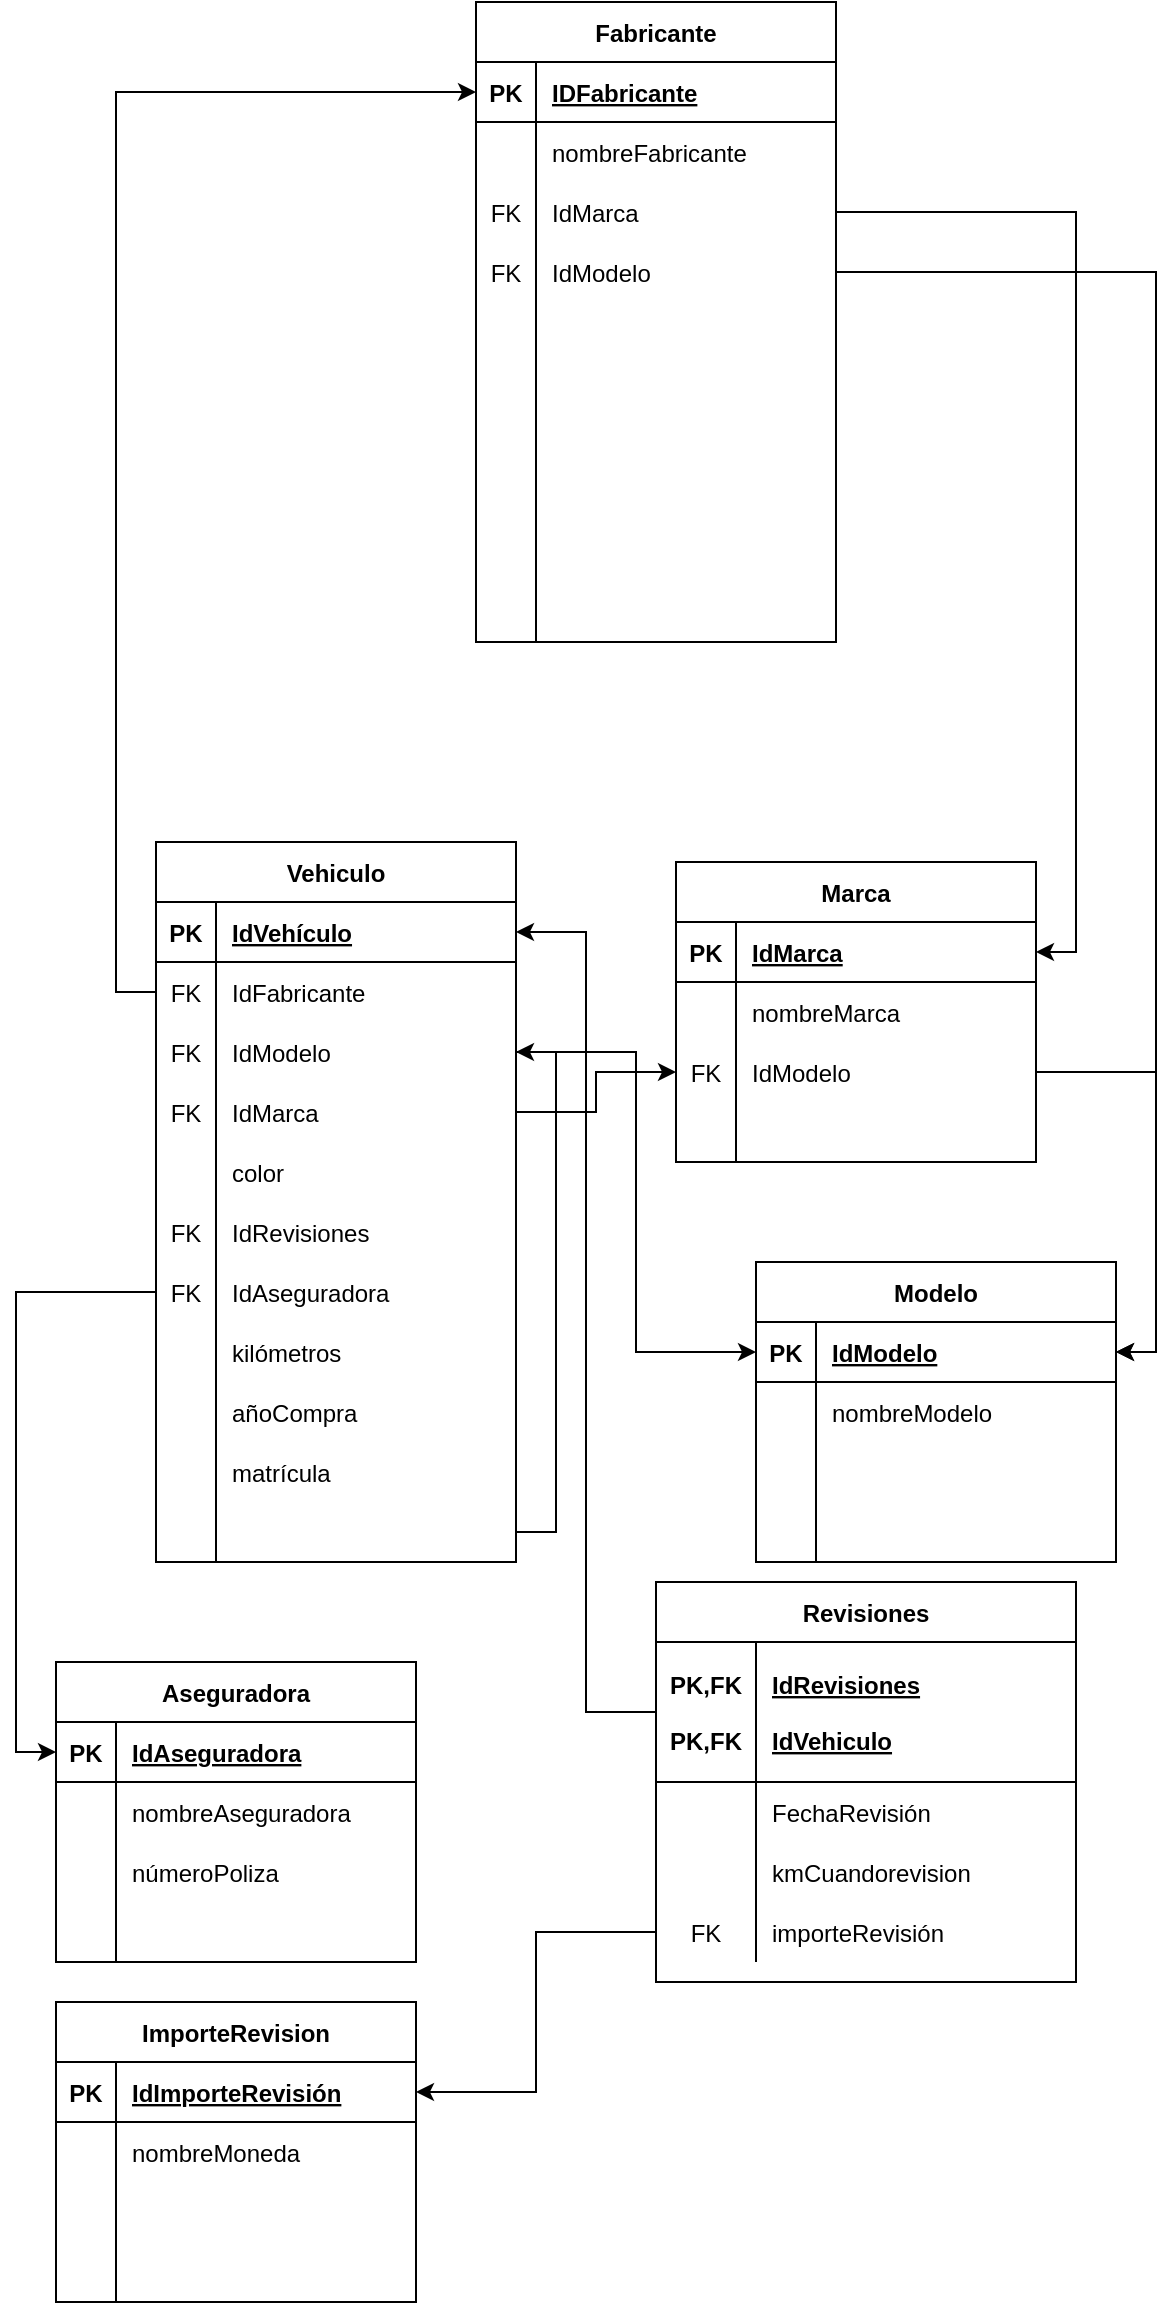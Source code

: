 <mxfile version="20.8.16" type="device"><diagram name="Página-1" id="WT5tbXsxAIm50u_oE4zx"><mxGraphModel dx="2074" dy="1933" grid="1" gridSize="10" guides="1" tooltips="1" connect="1" arrows="1" fold="1" page="1" pageScale="1" pageWidth="827" pageHeight="1169" math="0" shadow="0"><root><mxCell id="0"/><mxCell id="1" parent="0"/><mxCell id="lAH5uaB8h3aNQ8P3bBC_-1" value="Fabricante" style="shape=table;startSize=30;container=1;collapsible=1;childLayout=tableLayout;fixedRows=1;rowLines=0;fontStyle=1;align=center;resizeLast=1;" parent="1" vertex="1"><mxGeometry x="330" y="-320" width="180" height="320" as="geometry"/></mxCell><mxCell id="lAH5uaB8h3aNQ8P3bBC_-2" value="" style="shape=tableRow;horizontal=0;startSize=0;swimlaneHead=0;swimlaneBody=0;fillColor=none;collapsible=0;dropTarget=0;points=[[0,0.5],[1,0.5]];portConstraint=eastwest;top=0;left=0;right=0;bottom=1;" parent="lAH5uaB8h3aNQ8P3bBC_-1" vertex="1"><mxGeometry y="30" width="180" height="30" as="geometry"/></mxCell><mxCell id="lAH5uaB8h3aNQ8P3bBC_-3" value="PK" style="shape=partialRectangle;connectable=0;fillColor=none;top=0;left=0;bottom=0;right=0;fontStyle=1;overflow=hidden;" parent="lAH5uaB8h3aNQ8P3bBC_-2" vertex="1"><mxGeometry width="30" height="30" as="geometry"><mxRectangle width="30" height="30" as="alternateBounds"/></mxGeometry></mxCell><mxCell id="lAH5uaB8h3aNQ8P3bBC_-4" value="IDFabricante" style="shape=partialRectangle;connectable=0;fillColor=none;top=0;left=0;bottom=0;right=0;align=left;spacingLeft=6;fontStyle=5;overflow=hidden;" parent="lAH5uaB8h3aNQ8P3bBC_-2" vertex="1"><mxGeometry x="30" width="150" height="30" as="geometry"><mxRectangle width="150" height="30" as="alternateBounds"/></mxGeometry></mxCell><mxCell id="lAH5uaB8h3aNQ8P3bBC_-65" value="" style="shape=tableRow;horizontal=0;startSize=0;swimlaneHead=0;swimlaneBody=0;fillColor=none;collapsible=0;dropTarget=0;points=[[0,0.5],[1,0.5]];portConstraint=eastwest;top=0;left=0;right=0;bottom=0;" parent="lAH5uaB8h3aNQ8P3bBC_-1" vertex="1"><mxGeometry y="60" width="180" height="30" as="geometry"/></mxCell><mxCell id="lAH5uaB8h3aNQ8P3bBC_-66" value="" style="shape=partialRectangle;connectable=0;fillColor=none;top=0;left=0;bottom=0;right=0;editable=1;overflow=hidden;" parent="lAH5uaB8h3aNQ8P3bBC_-65" vertex="1"><mxGeometry width="30" height="30" as="geometry"><mxRectangle width="30" height="30" as="alternateBounds"/></mxGeometry></mxCell><mxCell id="lAH5uaB8h3aNQ8P3bBC_-67" value="nombreFabricante" style="shape=partialRectangle;connectable=0;fillColor=none;top=0;left=0;bottom=0;right=0;align=left;spacingLeft=6;overflow=hidden;" parent="lAH5uaB8h3aNQ8P3bBC_-65" vertex="1"><mxGeometry x="30" width="150" height="30" as="geometry"><mxRectangle width="150" height="30" as="alternateBounds"/></mxGeometry></mxCell><mxCell id="lAH5uaB8h3aNQ8P3bBC_-5" value="" style="shape=tableRow;horizontal=0;startSize=0;swimlaneHead=0;swimlaneBody=0;fillColor=none;collapsible=0;dropTarget=0;points=[[0,0.5],[1,0.5]];portConstraint=eastwest;top=0;left=0;right=0;bottom=0;" parent="lAH5uaB8h3aNQ8P3bBC_-1" vertex="1"><mxGeometry y="90" width="180" height="30" as="geometry"/></mxCell><mxCell id="lAH5uaB8h3aNQ8P3bBC_-6" value="FK" style="shape=partialRectangle;connectable=0;fillColor=none;top=0;left=0;bottom=0;right=0;editable=1;overflow=hidden;" parent="lAH5uaB8h3aNQ8P3bBC_-5" vertex="1"><mxGeometry width="30" height="30" as="geometry"><mxRectangle width="30" height="30" as="alternateBounds"/></mxGeometry></mxCell><mxCell id="lAH5uaB8h3aNQ8P3bBC_-7" value="IdMarca" style="shape=partialRectangle;connectable=0;fillColor=none;top=0;left=0;bottom=0;right=0;align=left;spacingLeft=6;overflow=hidden;" parent="lAH5uaB8h3aNQ8P3bBC_-5" vertex="1"><mxGeometry x="30" width="150" height="30" as="geometry"><mxRectangle width="150" height="30" as="alternateBounds"/></mxGeometry></mxCell><mxCell id="lAH5uaB8h3aNQ8P3bBC_-8" value="" style="shape=tableRow;horizontal=0;startSize=0;swimlaneHead=0;swimlaneBody=0;fillColor=none;collapsible=0;dropTarget=0;points=[[0,0.5],[1,0.5]];portConstraint=eastwest;top=0;left=0;right=0;bottom=0;" parent="lAH5uaB8h3aNQ8P3bBC_-1" vertex="1"><mxGeometry y="120" width="180" height="30" as="geometry"/></mxCell><mxCell id="lAH5uaB8h3aNQ8P3bBC_-9" value="FK" style="shape=partialRectangle;connectable=0;fillColor=none;top=0;left=0;bottom=0;right=0;editable=1;overflow=hidden;" parent="lAH5uaB8h3aNQ8P3bBC_-8" vertex="1"><mxGeometry width="30" height="30" as="geometry"><mxRectangle width="30" height="30" as="alternateBounds"/></mxGeometry></mxCell><mxCell id="lAH5uaB8h3aNQ8P3bBC_-10" value="IdModelo" style="shape=partialRectangle;connectable=0;fillColor=none;top=0;left=0;bottom=0;right=0;align=left;spacingLeft=6;overflow=hidden;" parent="lAH5uaB8h3aNQ8P3bBC_-8" vertex="1"><mxGeometry x="30" width="150" height="30" as="geometry"><mxRectangle width="150" height="30" as="alternateBounds"/></mxGeometry></mxCell><mxCell id="lAH5uaB8h3aNQ8P3bBC_-11" value="" style="shape=tableRow;horizontal=0;startSize=0;swimlaneHead=0;swimlaneBody=0;fillColor=none;collapsible=0;dropTarget=0;points=[[0,0.5],[1,0.5]];portConstraint=eastwest;top=0;left=0;right=0;bottom=0;" parent="lAH5uaB8h3aNQ8P3bBC_-1" vertex="1"><mxGeometry y="150" width="180" height="20" as="geometry"/></mxCell><mxCell id="lAH5uaB8h3aNQ8P3bBC_-12" value="" style="shape=partialRectangle;connectable=0;fillColor=none;top=0;left=0;bottom=0;right=0;editable=1;overflow=hidden;" parent="lAH5uaB8h3aNQ8P3bBC_-11" vertex="1"><mxGeometry width="30" height="20" as="geometry"><mxRectangle width="30" height="20" as="alternateBounds"/></mxGeometry></mxCell><mxCell id="lAH5uaB8h3aNQ8P3bBC_-13" value="" style="shape=partialRectangle;connectable=0;fillColor=none;top=0;left=0;bottom=0;right=0;align=left;spacingLeft=6;overflow=hidden;" parent="lAH5uaB8h3aNQ8P3bBC_-11" vertex="1"><mxGeometry x="30" width="150" height="20" as="geometry"><mxRectangle width="150" height="20" as="alternateBounds"/></mxGeometry></mxCell><mxCell id="lAH5uaB8h3aNQ8P3bBC_-27" value="" style="shape=tableRow;horizontal=0;startSize=0;swimlaneHead=0;swimlaneBody=0;fillColor=none;collapsible=0;dropTarget=0;points=[[0,0.5],[1,0.5]];portConstraint=eastwest;top=0;left=0;right=0;bottom=0;" parent="lAH5uaB8h3aNQ8P3bBC_-1" vertex="1"><mxGeometry y="170" width="180" height="30" as="geometry"/></mxCell><mxCell id="lAH5uaB8h3aNQ8P3bBC_-28" value="" style="shape=partialRectangle;connectable=0;fillColor=none;top=0;left=0;bottom=0;right=0;editable=1;overflow=hidden;" parent="lAH5uaB8h3aNQ8P3bBC_-27" vertex="1"><mxGeometry width="30" height="30" as="geometry"><mxRectangle width="30" height="30" as="alternateBounds"/></mxGeometry></mxCell><mxCell id="lAH5uaB8h3aNQ8P3bBC_-29" value="" style="shape=partialRectangle;connectable=0;fillColor=none;top=0;left=0;bottom=0;right=0;align=left;spacingLeft=6;overflow=hidden;" parent="lAH5uaB8h3aNQ8P3bBC_-27" vertex="1"><mxGeometry x="30" width="150" height="30" as="geometry"><mxRectangle width="150" height="30" as="alternateBounds"/></mxGeometry></mxCell><mxCell id="lAH5uaB8h3aNQ8P3bBC_-36" value="" style="shape=tableRow;horizontal=0;startSize=0;swimlaneHead=0;swimlaneBody=0;fillColor=none;collapsible=0;dropTarget=0;points=[[0,0.5],[1,0.5]];portConstraint=eastwest;top=0;left=0;right=0;bottom=0;" parent="lAH5uaB8h3aNQ8P3bBC_-1" vertex="1"><mxGeometry y="200" width="180" height="20" as="geometry"/></mxCell><mxCell id="lAH5uaB8h3aNQ8P3bBC_-37" value="" style="shape=partialRectangle;connectable=0;fillColor=none;top=0;left=0;bottom=0;right=0;editable=1;overflow=hidden;" parent="lAH5uaB8h3aNQ8P3bBC_-36" vertex="1"><mxGeometry width="30" height="20" as="geometry"><mxRectangle width="30" height="20" as="alternateBounds"/></mxGeometry></mxCell><mxCell id="lAH5uaB8h3aNQ8P3bBC_-38" value="" style="shape=partialRectangle;connectable=0;fillColor=none;top=0;left=0;bottom=0;right=0;align=left;spacingLeft=6;overflow=hidden;" parent="lAH5uaB8h3aNQ8P3bBC_-36" vertex="1"><mxGeometry x="30" width="150" height="20" as="geometry"><mxRectangle width="150" height="20" as="alternateBounds"/></mxGeometry></mxCell><mxCell id="lAH5uaB8h3aNQ8P3bBC_-30" value="" style="shape=tableRow;horizontal=0;startSize=0;swimlaneHead=0;swimlaneBody=0;fillColor=none;collapsible=0;dropTarget=0;points=[[0,0.5],[1,0.5]];portConstraint=eastwest;top=0;left=0;right=0;bottom=0;" parent="lAH5uaB8h3aNQ8P3bBC_-1" vertex="1"><mxGeometry y="220" width="180" height="30" as="geometry"/></mxCell><mxCell id="lAH5uaB8h3aNQ8P3bBC_-31" value="" style="shape=partialRectangle;connectable=0;fillColor=none;top=0;left=0;bottom=0;right=0;editable=1;overflow=hidden;" parent="lAH5uaB8h3aNQ8P3bBC_-30" vertex="1"><mxGeometry width="30" height="30" as="geometry"><mxRectangle width="30" height="30" as="alternateBounds"/></mxGeometry></mxCell><mxCell id="lAH5uaB8h3aNQ8P3bBC_-32" value="" style="shape=partialRectangle;connectable=0;fillColor=none;top=0;left=0;bottom=0;right=0;align=left;spacingLeft=6;overflow=hidden;" parent="lAH5uaB8h3aNQ8P3bBC_-30" vertex="1"><mxGeometry x="30" width="150" height="30" as="geometry"><mxRectangle width="150" height="30" as="alternateBounds"/></mxGeometry></mxCell><mxCell id="lAH5uaB8h3aNQ8P3bBC_-33" value="" style="shape=tableRow;horizontal=0;startSize=0;swimlaneHead=0;swimlaneBody=0;fillColor=none;collapsible=0;dropTarget=0;points=[[0,0.5],[1,0.5]];portConstraint=eastwest;top=0;left=0;right=0;bottom=0;" parent="lAH5uaB8h3aNQ8P3bBC_-1" vertex="1"><mxGeometry y="250" width="180" height="30" as="geometry"/></mxCell><mxCell id="lAH5uaB8h3aNQ8P3bBC_-34" value="" style="shape=partialRectangle;connectable=0;fillColor=none;top=0;left=0;bottom=0;right=0;editable=1;overflow=hidden;" parent="lAH5uaB8h3aNQ8P3bBC_-33" vertex="1"><mxGeometry width="30" height="30" as="geometry"><mxRectangle width="30" height="30" as="alternateBounds"/></mxGeometry></mxCell><mxCell id="lAH5uaB8h3aNQ8P3bBC_-35" value="" style="shape=partialRectangle;connectable=0;fillColor=none;top=0;left=0;bottom=0;right=0;align=left;spacingLeft=6;overflow=hidden;" parent="lAH5uaB8h3aNQ8P3bBC_-33" vertex="1"><mxGeometry x="30" width="150" height="30" as="geometry"><mxRectangle width="150" height="30" as="alternateBounds"/></mxGeometry></mxCell><mxCell id="MosON84u1RwSWk0nIhtr-2" value="" style="shape=tableRow;horizontal=0;startSize=0;swimlaneHead=0;swimlaneBody=0;fillColor=none;collapsible=0;dropTarget=0;points=[[0,0.5],[1,0.5]];portConstraint=eastwest;top=0;left=0;right=0;bottom=0;" parent="lAH5uaB8h3aNQ8P3bBC_-1" vertex="1"><mxGeometry y="280" width="180" height="20" as="geometry"/></mxCell><mxCell id="MosON84u1RwSWk0nIhtr-3" value="" style="shape=partialRectangle;connectable=0;fillColor=none;top=0;left=0;bottom=0;right=0;editable=1;overflow=hidden;" parent="MosON84u1RwSWk0nIhtr-2" vertex="1"><mxGeometry width="30" height="20" as="geometry"><mxRectangle width="30" height="20" as="alternateBounds"/></mxGeometry></mxCell><mxCell id="MosON84u1RwSWk0nIhtr-4" value="" style="shape=partialRectangle;connectable=0;fillColor=none;top=0;left=0;bottom=0;right=0;align=left;spacingLeft=6;overflow=hidden;" parent="MosON84u1RwSWk0nIhtr-2" vertex="1"><mxGeometry x="30" width="150" height="20" as="geometry"><mxRectangle width="150" height="20" as="alternateBounds"/></mxGeometry></mxCell><mxCell id="lAH5uaB8h3aNQ8P3bBC_-97" value="" style="shape=tableRow;horizontal=0;startSize=0;swimlaneHead=0;swimlaneBody=0;fillColor=none;collapsible=0;dropTarget=0;points=[[0,0.5],[1,0.5]];portConstraint=eastwest;top=0;left=0;right=0;bottom=0;" parent="lAH5uaB8h3aNQ8P3bBC_-1" vertex="1"><mxGeometry y="300" width="180" height="20" as="geometry"/></mxCell><mxCell id="lAH5uaB8h3aNQ8P3bBC_-98" value="" style="shape=partialRectangle;connectable=0;fillColor=none;top=0;left=0;bottom=0;right=0;editable=1;overflow=hidden;" parent="lAH5uaB8h3aNQ8P3bBC_-97" vertex="1"><mxGeometry width="30" height="20" as="geometry"><mxRectangle width="30" height="20" as="alternateBounds"/></mxGeometry></mxCell><mxCell id="lAH5uaB8h3aNQ8P3bBC_-99" value="" style="shape=partialRectangle;connectable=0;fillColor=none;top=0;left=0;bottom=0;right=0;align=left;spacingLeft=6;overflow=hidden;" parent="lAH5uaB8h3aNQ8P3bBC_-97" vertex="1"><mxGeometry x="30" width="150" height="20" as="geometry"><mxRectangle width="150" height="20" as="alternateBounds"/></mxGeometry></mxCell><mxCell id="lAH5uaB8h3aNQ8P3bBC_-39" value="Marca" style="shape=table;startSize=30;container=1;collapsible=1;childLayout=tableLayout;fixedRows=1;rowLines=0;fontStyle=1;align=center;resizeLast=1;" parent="1" vertex="1"><mxGeometry x="430" y="110" width="180" height="150" as="geometry"/></mxCell><mxCell id="lAH5uaB8h3aNQ8P3bBC_-40" value="" style="shape=tableRow;horizontal=0;startSize=0;swimlaneHead=0;swimlaneBody=0;fillColor=none;collapsible=0;dropTarget=0;points=[[0,0.5],[1,0.5]];portConstraint=eastwest;top=0;left=0;right=0;bottom=1;" parent="lAH5uaB8h3aNQ8P3bBC_-39" vertex="1"><mxGeometry y="30" width="180" height="30" as="geometry"/></mxCell><mxCell id="lAH5uaB8h3aNQ8P3bBC_-41" value="PK" style="shape=partialRectangle;connectable=0;fillColor=none;top=0;left=0;bottom=0;right=0;fontStyle=1;overflow=hidden;" parent="lAH5uaB8h3aNQ8P3bBC_-40" vertex="1"><mxGeometry width="30" height="30" as="geometry"><mxRectangle width="30" height="30" as="alternateBounds"/></mxGeometry></mxCell><mxCell id="lAH5uaB8h3aNQ8P3bBC_-42" value="IdMarca" style="shape=partialRectangle;connectable=0;fillColor=none;top=0;left=0;bottom=0;right=0;align=left;spacingLeft=6;fontStyle=5;overflow=hidden;" parent="lAH5uaB8h3aNQ8P3bBC_-40" vertex="1"><mxGeometry x="30" width="150" height="30" as="geometry"><mxRectangle width="150" height="30" as="alternateBounds"/></mxGeometry></mxCell><mxCell id="lAH5uaB8h3aNQ8P3bBC_-46" value="" style="shape=tableRow;horizontal=0;startSize=0;swimlaneHead=0;swimlaneBody=0;fillColor=none;collapsible=0;dropTarget=0;points=[[0,0.5],[1,0.5]];portConstraint=eastwest;top=0;left=0;right=0;bottom=0;" parent="lAH5uaB8h3aNQ8P3bBC_-39" vertex="1"><mxGeometry y="60" width="180" height="30" as="geometry"/></mxCell><mxCell id="lAH5uaB8h3aNQ8P3bBC_-47" value="" style="shape=partialRectangle;connectable=0;fillColor=none;top=0;left=0;bottom=0;right=0;editable=1;overflow=hidden;" parent="lAH5uaB8h3aNQ8P3bBC_-46" vertex="1"><mxGeometry width="30" height="30" as="geometry"><mxRectangle width="30" height="30" as="alternateBounds"/></mxGeometry></mxCell><mxCell id="lAH5uaB8h3aNQ8P3bBC_-48" value="nombreMarca" style="shape=partialRectangle;connectable=0;fillColor=none;top=0;left=0;bottom=0;right=0;align=left;spacingLeft=6;overflow=hidden;" parent="lAH5uaB8h3aNQ8P3bBC_-46" vertex="1"><mxGeometry x="30" width="150" height="30" as="geometry"><mxRectangle width="150" height="30" as="alternateBounds"/></mxGeometry></mxCell><mxCell id="lAH5uaB8h3aNQ8P3bBC_-43" value="" style="shape=tableRow;horizontal=0;startSize=0;swimlaneHead=0;swimlaneBody=0;fillColor=none;collapsible=0;dropTarget=0;points=[[0,0.5],[1,0.5]];portConstraint=eastwest;top=0;left=0;right=0;bottom=0;" parent="lAH5uaB8h3aNQ8P3bBC_-39" vertex="1"><mxGeometry y="90" width="180" height="30" as="geometry"/></mxCell><mxCell id="lAH5uaB8h3aNQ8P3bBC_-44" value="FK" style="shape=partialRectangle;connectable=0;fillColor=none;top=0;left=0;bottom=0;right=0;editable=1;overflow=hidden;" parent="lAH5uaB8h3aNQ8P3bBC_-43" vertex="1"><mxGeometry width="30" height="30" as="geometry"><mxRectangle width="30" height="30" as="alternateBounds"/></mxGeometry></mxCell><mxCell id="lAH5uaB8h3aNQ8P3bBC_-45" value="IdModelo" style="shape=partialRectangle;connectable=0;fillColor=none;top=0;left=0;bottom=0;right=0;align=left;spacingLeft=6;overflow=hidden;" parent="lAH5uaB8h3aNQ8P3bBC_-43" vertex="1"><mxGeometry x="30" width="150" height="30" as="geometry"><mxRectangle width="150" height="30" as="alternateBounds"/></mxGeometry></mxCell><mxCell id="lAH5uaB8h3aNQ8P3bBC_-49" value="" style="shape=tableRow;horizontal=0;startSize=0;swimlaneHead=0;swimlaneBody=0;fillColor=none;collapsible=0;dropTarget=0;points=[[0,0.5],[1,0.5]];portConstraint=eastwest;top=0;left=0;right=0;bottom=0;" parent="lAH5uaB8h3aNQ8P3bBC_-39" vertex="1"><mxGeometry y="120" width="180" height="30" as="geometry"/></mxCell><mxCell id="lAH5uaB8h3aNQ8P3bBC_-50" value="" style="shape=partialRectangle;connectable=0;fillColor=none;top=0;left=0;bottom=0;right=0;editable=1;overflow=hidden;" parent="lAH5uaB8h3aNQ8P3bBC_-49" vertex="1"><mxGeometry width="30" height="30" as="geometry"><mxRectangle width="30" height="30" as="alternateBounds"/></mxGeometry></mxCell><mxCell id="lAH5uaB8h3aNQ8P3bBC_-51" value="" style="shape=partialRectangle;connectable=0;fillColor=none;top=0;left=0;bottom=0;right=0;align=left;spacingLeft=6;overflow=hidden;" parent="lAH5uaB8h3aNQ8P3bBC_-49" vertex="1"><mxGeometry x="30" width="150" height="30" as="geometry"><mxRectangle width="150" height="30" as="alternateBounds"/></mxGeometry></mxCell><mxCell id="lAH5uaB8h3aNQ8P3bBC_-52" value="Modelo" style="shape=table;startSize=30;container=1;collapsible=1;childLayout=tableLayout;fixedRows=1;rowLines=0;fontStyle=1;align=center;resizeLast=1;" parent="1" vertex="1"><mxGeometry x="470" y="310" width="180" height="150" as="geometry"/></mxCell><mxCell id="lAH5uaB8h3aNQ8P3bBC_-53" value="" style="shape=tableRow;horizontal=0;startSize=0;swimlaneHead=0;swimlaneBody=0;fillColor=none;collapsible=0;dropTarget=0;points=[[0,0.5],[1,0.5]];portConstraint=eastwest;top=0;left=0;right=0;bottom=1;" parent="lAH5uaB8h3aNQ8P3bBC_-52" vertex="1"><mxGeometry y="30" width="180" height="30" as="geometry"/></mxCell><mxCell id="lAH5uaB8h3aNQ8P3bBC_-54" value="PK" style="shape=partialRectangle;connectable=0;fillColor=none;top=0;left=0;bottom=0;right=0;fontStyle=1;overflow=hidden;" parent="lAH5uaB8h3aNQ8P3bBC_-53" vertex="1"><mxGeometry width="30" height="30" as="geometry"><mxRectangle width="30" height="30" as="alternateBounds"/></mxGeometry></mxCell><mxCell id="lAH5uaB8h3aNQ8P3bBC_-55" value="IdModelo" style="shape=partialRectangle;connectable=0;fillColor=none;top=0;left=0;bottom=0;right=0;align=left;spacingLeft=6;fontStyle=5;overflow=hidden;" parent="lAH5uaB8h3aNQ8P3bBC_-53" vertex="1"><mxGeometry x="30" width="150" height="30" as="geometry"><mxRectangle width="150" height="30" as="alternateBounds"/></mxGeometry></mxCell><mxCell id="lAH5uaB8h3aNQ8P3bBC_-56" value="" style="shape=tableRow;horizontal=0;startSize=0;swimlaneHead=0;swimlaneBody=0;fillColor=none;collapsible=0;dropTarget=0;points=[[0,0.5],[1,0.5]];portConstraint=eastwest;top=0;left=0;right=0;bottom=0;" parent="lAH5uaB8h3aNQ8P3bBC_-52" vertex="1"><mxGeometry y="60" width="180" height="30" as="geometry"/></mxCell><mxCell id="lAH5uaB8h3aNQ8P3bBC_-57" value="" style="shape=partialRectangle;connectable=0;fillColor=none;top=0;left=0;bottom=0;right=0;editable=1;overflow=hidden;" parent="lAH5uaB8h3aNQ8P3bBC_-56" vertex="1"><mxGeometry width="30" height="30" as="geometry"><mxRectangle width="30" height="30" as="alternateBounds"/></mxGeometry></mxCell><mxCell id="lAH5uaB8h3aNQ8P3bBC_-58" value="nombreModelo" style="shape=partialRectangle;connectable=0;fillColor=none;top=0;left=0;bottom=0;right=0;align=left;spacingLeft=6;overflow=hidden;" parent="lAH5uaB8h3aNQ8P3bBC_-56" vertex="1"><mxGeometry x="30" width="150" height="30" as="geometry"><mxRectangle width="150" height="30" as="alternateBounds"/></mxGeometry></mxCell><mxCell id="lAH5uaB8h3aNQ8P3bBC_-59" value="" style="shape=tableRow;horizontal=0;startSize=0;swimlaneHead=0;swimlaneBody=0;fillColor=none;collapsible=0;dropTarget=0;points=[[0,0.5],[1,0.5]];portConstraint=eastwest;top=0;left=0;right=0;bottom=0;" parent="lAH5uaB8h3aNQ8P3bBC_-52" vertex="1"><mxGeometry y="90" width="180" height="30" as="geometry"/></mxCell><mxCell id="lAH5uaB8h3aNQ8P3bBC_-60" value="" style="shape=partialRectangle;connectable=0;fillColor=none;top=0;left=0;bottom=0;right=0;editable=1;overflow=hidden;" parent="lAH5uaB8h3aNQ8P3bBC_-59" vertex="1"><mxGeometry width="30" height="30" as="geometry"><mxRectangle width="30" height="30" as="alternateBounds"/></mxGeometry></mxCell><mxCell id="lAH5uaB8h3aNQ8P3bBC_-61" value="" style="shape=partialRectangle;connectable=0;fillColor=none;top=0;left=0;bottom=0;right=0;align=left;spacingLeft=6;overflow=hidden;" parent="lAH5uaB8h3aNQ8P3bBC_-59" vertex="1"><mxGeometry x="30" width="150" height="30" as="geometry"><mxRectangle width="150" height="30" as="alternateBounds"/></mxGeometry></mxCell><mxCell id="lAH5uaB8h3aNQ8P3bBC_-62" value="" style="shape=tableRow;horizontal=0;startSize=0;swimlaneHead=0;swimlaneBody=0;fillColor=none;collapsible=0;dropTarget=0;points=[[0,0.5],[1,0.5]];portConstraint=eastwest;top=0;left=0;right=0;bottom=0;" parent="lAH5uaB8h3aNQ8P3bBC_-52" vertex="1"><mxGeometry y="120" width="180" height="30" as="geometry"/></mxCell><mxCell id="lAH5uaB8h3aNQ8P3bBC_-63" value="" style="shape=partialRectangle;connectable=0;fillColor=none;top=0;left=0;bottom=0;right=0;editable=1;overflow=hidden;" parent="lAH5uaB8h3aNQ8P3bBC_-62" vertex="1"><mxGeometry width="30" height="30" as="geometry"><mxRectangle width="30" height="30" as="alternateBounds"/></mxGeometry></mxCell><mxCell id="lAH5uaB8h3aNQ8P3bBC_-64" value="" style="shape=partialRectangle;connectable=0;fillColor=none;top=0;left=0;bottom=0;right=0;align=left;spacingLeft=6;overflow=hidden;" parent="lAH5uaB8h3aNQ8P3bBC_-62" vertex="1"><mxGeometry x="30" width="150" height="30" as="geometry"><mxRectangle width="150" height="30" as="alternateBounds"/></mxGeometry></mxCell><mxCell id="lAH5uaB8h3aNQ8P3bBC_-71" value="Aseguradora" style="shape=table;startSize=30;container=1;collapsible=1;childLayout=tableLayout;fixedRows=1;rowLines=0;fontStyle=1;align=center;resizeLast=1;" parent="1" vertex="1"><mxGeometry x="120" y="510" width="180" height="150" as="geometry"/></mxCell><mxCell id="lAH5uaB8h3aNQ8P3bBC_-72" value="" style="shape=tableRow;horizontal=0;startSize=0;swimlaneHead=0;swimlaneBody=0;fillColor=none;collapsible=0;dropTarget=0;points=[[0,0.5],[1,0.5]];portConstraint=eastwest;top=0;left=0;right=0;bottom=1;" parent="lAH5uaB8h3aNQ8P3bBC_-71" vertex="1"><mxGeometry y="30" width="180" height="30" as="geometry"/></mxCell><mxCell id="lAH5uaB8h3aNQ8P3bBC_-73" value="PK" style="shape=partialRectangle;connectable=0;fillColor=none;top=0;left=0;bottom=0;right=0;fontStyle=1;overflow=hidden;" parent="lAH5uaB8h3aNQ8P3bBC_-72" vertex="1"><mxGeometry width="30" height="30" as="geometry"><mxRectangle width="30" height="30" as="alternateBounds"/></mxGeometry></mxCell><mxCell id="lAH5uaB8h3aNQ8P3bBC_-74" value="IdAseguradora" style="shape=partialRectangle;connectable=0;fillColor=none;top=0;left=0;bottom=0;right=0;align=left;spacingLeft=6;fontStyle=5;overflow=hidden;" parent="lAH5uaB8h3aNQ8P3bBC_-72" vertex="1"><mxGeometry x="30" width="150" height="30" as="geometry"><mxRectangle width="150" height="30" as="alternateBounds"/></mxGeometry></mxCell><mxCell id="lAH5uaB8h3aNQ8P3bBC_-75" value="" style="shape=tableRow;horizontal=0;startSize=0;swimlaneHead=0;swimlaneBody=0;fillColor=none;collapsible=0;dropTarget=0;points=[[0,0.5],[1,0.5]];portConstraint=eastwest;top=0;left=0;right=0;bottom=0;" parent="lAH5uaB8h3aNQ8P3bBC_-71" vertex="1"><mxGeometry y="60" width="180" height="30" as="geometry"/></mxCell><mxCell id="lAH5uaB8h3aNQ8P3bBC_-76" value="" style="shape=partialRectangle;connectable=0;fillColor=none;top=0;left=0;bottom=0;right=0;editable=1;overflow=hidden;" parent="lAH5uaB8h3aNQ8P3bBC_-75" vertex="1"><mxGeometry width="30" height="30" as="geometry"><mxRectangle width="30" height="30" as="alternateBounds"/></mxGeometry></mxCell><mxCell id="lAH5uaB8h3aNQ8P3bBC_-77" value="nombreAseguradora" style="shape=partialRectangle;connectable=0;fillColor=none;top=0;left=0;bottom=0;right=0;align=left;spacingLeft=6;overflow=hidden;" parent="lAH5uaB8h3aNQ8P3bBC_-75" vertex="1"><mxGeometry x="30" width="150" height="30" as="geometry"><mxRectangle width="150" height="30" as="alternateBounds"/></mxGeometry></mxCell><mxCell id="lAH5uaB8h3aNQ8P3bBC_-78" value="" style="shape=tableRow;horizontal=0;startSize=0;swimlaneHead=0;swimlaneBody=0;fillColor=none;collapsible=0;dropTarget=0;points=[[0,0.5],[1,0.5]];portConstraint=eastwest;top=0;left=0;right=0;bottom=0;" parent="lAH5uaB8h3aNQ8P3bBC_-71" vertex="1"><mxGeometry y="90" width="180" height="30" as="geometry"/></mxCell><mxCell id="lAH5uaB8h3aNQ8P3bBC_-79" value="" style="shape=partialRectangle;connectable=0;fillColor=none;top=0;left=0;bottom=0;right=0;editable=1;overflow=hidden;" parent="lAH5uaB8h3aNQ8P3bBC_-78" vertex="1"><mxGeometry width="30" height="30" as="geometry"><mxRectangle width="30" height="30" as="alternateBounds"/></mxGeometry></mxCell><mxCell id="lAH5uaB8h3aNQ8P3bBC_-80" value="númeroPoliza" style="shape=partialRectangle;connectable=0;fillColor=none;top=0;left=0;bottom=0;right=0;align=left;spacingLeft=6;overflow=hidden;" parent="lAH5uaB8h3aNQ8P3bBC_-78" vertex="1"><mxGeometry x="30" width="150" height="30" as="geometry"><mxRectangle width="150" height="30" as="alternateBounds"/></mxGeometry></mxCell><mxCell id="lAH5uaB8h3aNQ8P3bBC_-81" value="" style="shape=tableRow;horizontal=0;startSize=0;swimlaneHead=0;swimlaneBody=0;fillColor=none;collapsible=0;dropTarget=0;points=[[0,0.5],[1,0.5]];portConstraint=eastwest;top=0;left=0;right=0;bottom=0;" parent="lAH5uaB8h3aNQ8P3bBC_-71" vertex="1"><mxGeometry y="120" width="180" height="30" as="geometry"/></mxCell><mxCell id="lAH5uaB8h3aNQ8P3bBC_-82" value="" style="shape=partialRectangle;connectable=0;fillColor=none;top=0;left=0;bottom=0;right=0;editable=1;overflow=hidden;" parent="lAH5uaB8h3aNQ8P3bBC_-81" vertex="1"><mxGeometry width="30" height="30" as="geometry"><mxRectangle width="30" height="30" as="alternateBounds"/></mxGeometry></mxCell><mxCell id="lAH5uaB8h3aNQ8P3bBC_-83" value="" style="shape=partialRectangle;connectable=0;fillColor=none;top=0;left=0;bottom=0;right=0;align=left;spacingLeft=6;overflow=hidden;" parent="lAH5uaB8h3aNQ8P3bBC_-81" vertex="1"><mxGeometry x="30" width="150" height="30" as="geometry"><mxRectangle width="150" height="30" as="alternateBounds"/></mxGeometry></mxCell><mxCell id="lAH5uaB8h3aNQ8P3bBC_-84" value="Revisiones" style="shape=table;startSize=30;container=1;collapsible=1;childLayout=tableLayout;fixedRows=1;rowLines=0;fontStyle=1;align=center;resizeLast=1;" parent="1" vertex="1"><mxGeometry x="420" y="470" width="210" height="200" as="geometry"/></mxCell><mxCell id="lAH5uaB8h3aNQ8P3bBC_-85" value="" style="shape=tableRow;horizontal=0;startSize=0;swimlaneHead=0;swimlaneBody=0;fillColor=none;collapsible=0;dropTarget=0;points=[[0,0.5],[1,0.5]];portConstraint=eastwest;top=0;left=0;right=0;bottom=1;" parent="lAH5uaB8h3aNQ8P3bBC_-84" vertex="1"><mxGeometry y="30" width="210" height="70" as="geometry"/></mxCell><mxCell id="lAH5uaB8h3aNQ8P3bBC_-86" value="PK,FK&#10;&#10;PK,FK" style="shape=partialRectangle;connectable=0;fillColor=none;top=0;left=0;bottom=0;right=0;fontStyle=1;overflow=hidden;" parent="lAH5uaB8h3aNQ8P3bBC_-85" vertex="1"><mxGeometry width="50" height="70" as="geometry"><mxRectangle width="50" height="70" as="alternateBounds"/></mxGeometry></mxCell><mxCell id="lAH5uaB8h3aNQ8P3bBC_-87" value="IdRevisiones&#10;&#10;IdVehiculo" style="shape=partialRectangle;connectable=0;fillColor=none;top=0;left=0;bottom=0;right=0;align=left;spacingLeft=6;fontStyle=5;overflow=hidden;" parent="lAH5uaB8h3aNQ8P3bBC_-85" vertex="1"><mxGeometry x="50" width="160" height="70" as="geometry"><mxRectangle width="160" height="70" as="alternateBounds"/></mxGeometry></mxCell><mxCell id="lAH5uaB8h3aNQ8P3bBC_-88" value="" style="shape=tableRow;horizontal=0;startSize=0;swimlaneHead=0;swimlaneBody=0;fillColor=none;collapsible=0;dropTarget=0;points=[[0,0.5],[1,0.5]];portConstraint=eastwest;top=0;left=0;right=0;bottom=0;" parent="lAH5uaB8h3aNQ8P3bBC_-84" vertex="1"><mxGeometry y="100" width="210" height="30" as="geometry"/></mxCell><mxCell id="lAH5uaB8h3aNQ8P3bBC_-89" value="" style="shape=partialRectangle;connectable=0;fillColor=none;top=0;left=0;bottom=0;right=0;editable=1;overflow=hidden;" parent="lAH5uaB8h3aNQ8P3bBC_-88" vertex="1"><mxGeometry width="50" height="30" as="geometry"><mxRectangle width="50" height="30" as="alternateBounds"/></mxGeometry></mxCell><mxCell id="lAH5uaB8h3aNQ8P3bBC_-90" value="FechaRevisión" style="shape=partialRectangle;connectable=0;fillColor=none;top=0;left=0;bottom=0;right=0;align=left;spacingLeft=6;overflow=hidden;" parent="lAH5uaB8h3aNQ8P3bBC_-88" vertex="1"><mxGeometry x="50" width="160" height="30" as="geometry"><mxRectangle width="160" height="30" as="alternateBounds"/></mxGeometry></mxCell><mxCell id="lAH5uaB8h3aNQ8P3bBC_-91" value="" style="shape=tableRow;horizontal=0;startSize=0;swimlaneHead=0;swimlaneBody=0;fillColor=none;collapsible=0;dropTarget=0;points=[[0,0.5],[1,0.5]];portConstraint=eastwest;top=0;left=0;right=0;bottom=0;" parent="lAH5uaB8h3aNQ8P3bBC_-84" vertex="1"><mxGeometry y="130" width="210" height="30" as="geometry"/></mxCell><mxCell id="lAH5uaB8h3aNQ8P3bBC_-92" value="" style="shape=partialRectangle;connectable=0;fillColor=none;top=0;left=0;bottom=0;right=0;editable=1;overflow=hidden;" parent="lAH5uaB8h3aNQ8P3bBC_-91" vertex="1"><mxGeometry width="50" height="30" as="geometry"><mxRectangle width="50" height="30" as="alternateBounds"/></mxGeometry></mxCell><mxCell id="lAH5uaB8h3aNQ8P3bBC_-93" value="kmCuandorevision" style="shape=partialRectangle;connectable=0;fillColor=none;top=0;left=0;bottom=0;right=0;align=left;spacingLeft=6;overflow=hidden;" parent="lAH5uaB8h3aNQ8P3bBC_-91" vertex="1"><mxGeometry x="50" width="160" height="30" as="geometry"><mxRectangle width="160" height="30" as="alternateBounds"/></mxGeometry></mxCell><mxCell id="lAH5uaB8h3aNQ8P3bBC_-94" value="" style="shape=tableRow;horizontal=0;startSize=0;swimlaneHead=0;swimlaneBody=0;fillColor=none;collapsible=0;dropTarget=0;points=[[0,0.5],[1,0.5]];portConstraint=eastwest;top=0;left=0;right=0;bottom=0;" parent="lAH5uaB8h3aNQ8P3bBC_-84" vertex="1"><mxGeometry y="160" width="210" height="30" as="geometry"/></mxCell><mxCell id="lAH5uaB8h3aNQ8P3bBC_-95" value="FK" style="shape=partialRectangle;connectable=0;fillColor=none;top=0;left=0;bottom=0;right=0;editable=1;overflow=hidden;" parent="lAH5uaB8h3aNQ8P3bBC_-94" vertex="1"><mxGeometry width="50" height="30" as="geometry"><mxRectangle width="50" height="30" as="alternateBounds"/></mxGeometry></mxCell><mxCell id="lAH5uaB8h3aNQ8P3bBC_-96" value="importeRevisión" style="shape=partialRectangle;connectable=0;fillColor=none;top=0;left=0;bottom=0;right=0;align=left;spacingLeft=6;overflow=hidden;" parent="lAH5uaB8h3aNQ8P3bBC_-94" vertex="1"><mxGeometry x="50" width="160" height="30" as="geometry"><mxRectangle width="160" height="30" as="alternateBounds"/></mxGeometry></mxCell><mxCell id="lAH5uaB8h3aNQ8P3bBC_-103" value="Vehiculo" style="shape=table;startSize=30;container=1;collapsible=1;childLayout=tableLayout;fixedRows=1;rowLines=0;fontStyle=1;align=center;resizeLast=1;" parent="1" vertex="1"><mxGeometry x="170" y="100" width="180" height="360" as="geometry"/></mxCell><mxCell id="lAH5uaB8h3aNQ8P3bBC_-104" value="" style="shape=tableRow;horizontal=0;startSize=0;swimlaneHead=0;swimlaneBody=0;fillColor=none;collapsible=0;dropTarget=0;points=[[0,0.5],[1,0.5]];portConstraint=eastwest;top=0;left=0;right=0;bottom=1;" parent="lAH5uaB8h3aNQ8P3bBC_-103" vertex="1"><mxGeometry y="30" width="180" height="30" as="geometry"/></mxCell><mxCell id="lAH5uaB8h3aNQ8P3bBC_-105" value="PK" style="shape=partialRectangle;connectable=0;fillColor=none;top=0;left=0;bottom=0;right=0;fontStyle=1;overflow=hidden;" parent="lAH5uaB8h3aNQ8P3bBC_-104" vertex="1"><mxGeometry width="30" height="30" as="geometry"><mxRectangle width="30" height="30" as="alternateBounds"/></mxGeometry></mxCell><mxCell id="lAH5uaB8h3aNQ8P3bBC_-106" value="IdVehículo" style="shape=partialRectangle;connectable=0;fillColor=none;top=0;left=0;bottom=0;right=0;align=left;spacingLeft=6;fontStyle=5;overflow=hidden;" parent="lAH5uaB8h3aNQ8P3bBC_-104" vertex="1"><mxGeometry x="30" width="150" height="30" as="geometry"><mxRectangle width="150" height="30" as="alternateBounds"/></mxGeometry></mxCell><mxCell id="lAH5uaB8h3aNQ8P3bBC_-107" value="" style="shape=tableRow;horizontal=0;startSize=0;swimlaneHead=0;swimlaneBody=0;fillColor=none;collapsible=0;dropTarget=0;points=[[0,0.5],[1,0.5]];portConstraint=eastwest;top=0;left=0;right=0;bottom=0;" parent="lAH5uaB8h3aNQ8P3bBC_-103" vertex="1"><mxGeometry y="60" width="180" height="30" as="geometry"/></mxCell><mxCell id="lAH5uaB8h3aNQ8P3bBC_-108" value="FK" style="shape=partialRectangle;connectable=0;fillColor=none;top=0;left=0;bottom=0;right=0;editable=1;overflow=hidden;" parent="lAH5uaB8h3aNQ8P3bBC_-107" vertex="1"><mxGeometry width="30" height="30" as="geometry"><mxRectangle width="30" height="30" as="alternateBounds"/></mxGeometry></mxCell><mxCell id="lAH5uaB8h3aNQ8P3bBC_-109" value="IdFabricante" style="shape=partialRectangle;connectable=0;fillColor=none;top=0;left=0;bottom=0;right=0;align=left;spacingLeft=6;overflow=hidden;" parent="lAH5uaB8h3aNQ8P3bBC_-107" vertex="1"><mxGeometry x="30" width="150" height="30" as="geometry"><mxRectangle width="150" height="30" as="alternateBounds"/></mxGeometry></mxCell><mxCell id="lAH5uaB8h3aNQ8P3bBC_-110" value="" style="shape=tableRow;horizontal=0;startSize=0;swimlaneHead=0;swimlaneBody=0;fillColor=none;collapsible=0;dropTarget=0;points=[[0,0.5],[1,0.5]];portConstraint=eastwest;top=0;left=0;right=0;bottom=0;" parent="lAH5uaB8h3aNQ8P3bBC_-103" vertex="1"><mxGeometry y="90" width="180" height="30" as="geometry"/></mxCell><mxCell id="lAH5uaB8h3aNQ8P3bBC_-111" value="FK" style="shape=partialRectangle;connectable=0;fillColor=none;top=0;left=0;bottom=0;right=0;editable=1;overflow=hidden;" parent="lAH5uaB8h3aNQ8P3bBC_-110" vertex="1"><mxGeometry width="30" height="30" as="geometry"><mxRectangle width="30" height="30" as="alternateBounds"/></mxGeometry></mxCell><mxCell id="lAH5uaB8h3aNQ8P3bBC_-112" value="IdModelo" style="shape=partialRectangle;connectable=0;fillColor=none;top=0;left=0;bottom=0;right=0;align=left;spacingLeft=6;overflow=hidden;" parent="lAH5uaB8h3aNQ8P3bBC_-110" vertex="1"><mxGeometry x="30" width="150" height="30" as="geometry"><mxRectangle width="150" height="30" as="alternateBounds"/></mxGeometry></mxCell><mxCell id="lAH5uaB8h3aNQ8P3bBC_-113" value="" style="shape=tableRow;horizontal=0;startSize=0;swimlaneHead=0;swimlaneBody=0;fillColor=none;collapsible=0;dropTarget=0;points=[[0,0.5],[1,0.5]];portConstraint=eastwest;top=0;left=0;right=0;bottom=0;" parent="lAH5uaB8h3aNQ8P3bBC_-103" vertex="1"><mxGeometry y="120" width="180" height="30" as="geometry"/></mxCell><mxCell id="lAH5uaB8h3aNQ8P3bBC_-114" value="FK" style="shape=partialRectangle;connectable=0;fillColor=none;top=0;left=0;bottom=0;right=0;editable=1;overflow=hidden;" parent="lAH5uaB8h3aNQ8P3bBC_-113" vertex="1"><mxGeometry width="30" height="30" as="geometry"><mxRectangle width="30" height="30" as="alternateBounds"/></mxGeometry></mxCell><mxCell id="lAH5uaB8h3aNQ8P3bBC_-115" value="IdMarca" style="shape=partialRectangle;connectable=0;fillColor=none;top=0;left=0;bottom=0;right=0;align=left;spacingLeft=6;overflow=hidden;" parent="lAH5uaB8h3aNQ8P3bBC_-113" vertex="1"><mxGeometry x="30" width="150" height="30" as="geometry"><mxRectangle width="150" height="30" as="alternateBounds"/></mxGeometry></mxCell><mxCell id="nss6l-qcZhr8t1nvANcM-1" style="edgeStyle=orthogonalEdgeStyle;rounded=0;orthogonalLoop=1;jettySize=auto;html=1;exitX=1;exitY=0.5;exitDx=0;exitDy=0;entryX=1;entryY=0.5;entryDx=0;entryDy=0;" parent="lAH5uaB8h3aNQ8P3bBC_-103" source="lAH5uaB8h3aNQ8P3bBC_-116" target="lAH5uaB8h3aNQ8P3bBC_-110" edge="1"><mxGeometry relative="1" as="geometry"/></mxCell><mxCell id="lAH5uaB8h3aNQ8P3bBC_-119" value="" style="shape=tableRow;horizontal=0;startSize=0;swimlaneHead=0;swimlaneBody=0;fillColor=none;collapsible=0;dropTarget=0;points=[[0,0.5],[1,0.5]];portConstraint=eastwest;top=0;left=0;right=0;bottom=0;" parent="lAH5uaB8h3aNQ8P3bBC_-103" vertex="1"><mxGeometry y="150" width="180" height="30" as="geometry"/></mxCell><mxCell id="lAH5uaB8h3aNQ8P3bBC_-120" value="" style="shape=partialRectangle;connectable=0;fillColor=none;top=0;left=0;bottom=0;right=0;editable=1;overflow=hidden;" parent="lAH5uaB8h3aNQ8P3bBC_-119" vertex="1"><mxGeometry width="30" height="30" as="geometry"><mxRectangle width="30" height="30" as="alternateBounds"/></mxGeometry></mxCell><mxCell id="lAH5uaB8h3aNQ8P3bBC_-121" value="color" style="shape=partialRectangle;connectable=0;fillColor=none;top=0;left=0;bottom=0;right=0;align=left;spacingLeft=6;overflow=hidden;" parent="lAH5uaB8h3aNQ8P3bBC_-119" vertex="1"><mxGeometry x="30" width="150" height="30" as="geometry"><mxRectangle width="150" height="30" as="alternateBounds"/></mxGeometry></mxCell><mxCell id="lAH5uaB8h3aNQ8P3bBC_-131" value="" style="shape=tableRow;horizontal=0;startSize=0;swimlaneHead=0;swimlaneBody=0;fillColor=none;collapsible=0;dropTarget=0;points=[[0,0.5],[1,0.5]];portConstraint=eastwest;top=0;left=0;right=0;bottom=0;" parent="lAH5uaB8h3aNQ8P3bBC_-103" vertex="1"><mxGeometry y="180" width="180" height="30" as="geometry"/></mxCell><mxCell id="lAH5uaB8h3aNQ8P3bBC_-132" value="FK" style="shape=partialRectangle;connectable=0;fillColor=none;top=0;left=0;bottom=0;right=0;editable=1;overflow=hidden;" parent="lAH5uaB8h3aNQ8P3bBC_-131" vertex="1"><mxGeometry width="30" height="30" as="geometry"><mxRectangle width="30" height="30" as="alternateBounds"/></mxGeometry></mxCell><mxCell id="lAH5uaB8h3aNQ8P3bBC_-133" value="IdRevisiones" style="shape=partialRectangle;connectable=0;fillColor=none;top=0;left=0;bottom=0;right=0;align=left;spacingLeft=6;overflow=hidden;" parent="lAH5uaB8h3aNQ8P3bBC_-131" vertex="1"><mxGeometry x="30" width="150" height="30" as="geometry"><mxRectangle width="150" height="30" as="alternateBounds"/></mxGeometry></mxCell><mxCell id="lAH5uaB8h3aNQ8P3bBC_-128" value="" style="shape=tableRow;horizontal=0;startSize=0;swimlaneHead=0;swimlaneBody=0;fillColor=none;collapsible=0;dropTarget=0;points=[[0,0.5],[1,0.5]];portConstraint=eastwest;top=0;left=0;right=0;bottom=0;" parent="lAH5uaB8h3aNQ8P3bBC_-103" vertex="1"><mxGeometry y="210" width="180" height="30" as="geometry"/></mxCell><mxCell id="lAH5uaB8h3aNQ8P3bBC_-129" value="FK" style="shape=partialRectangle;connectable=0;fillColor=none;top=0;left=0;bottom=0;right=0;editable=1;overflow=hidden;" parent="lAH5uaB8h3aNQ8P3bBC_-128" vertex="1"><mxGeometry width="30" height="30" as="geometry"><mxRectangle width="30" height="30" as="alternateBounds"/></mxGeometry></mxCell><mxCell id="lAH5uaB8h3aNQ8P3bBC_-130" value="IdAseguradora" style="shape=partialRectangle;connectable=0;fillColor=none;top=0;left=0;bottom=0;right=0;align=left;spacingLeft=6;overflow=hidden;" parent="lAH5uaB8h3aNQ8P3bBC_-128" vertex="1"><mxGeometry x="30" width="150" height="30" as="geometry"><mxRectangle width="150" height="30" as="alternateBounds"/></mxGeometry></mxCell><mxCell id="lAH5uaB8h3aNQ8P3bBC_-125" value="" style="shape=tableRow;horizontal=0;startSize=0;swimlaneHead=0;swimlaneBody=0;fillColor=none;collapsible=0;dropTarget=0;points=[[0,0.5],[1,0.5]];portConstraint=eastwest;top=0;left=0;right=0;bottom=0;" parent="lAH5uaB8h3aNQ8P3bBC_-103" vertex="1"><mxGeometry y="240" width="180" height="30" as="geometry"/></mxCell><mxCell id="lAH5uaB8h3aNQ8P3bBC_-126" value="" style="shape=partialRectangle;connectable=0;fillColor=none;top=0;left=0;bottom=0;right=0;editable=1;overflow=hidden;" parent="lAH5uaB8h3aNQ8P3bBC_-125" vertex="1"><mxGeometry width="30" height="30" as="geometry"><mxRectangle width="30" height="30" as="alternateBounds"/></mxGeometry></mxCell><mxCell id="lAH5uaB8h3aNQ8P3bBC_-127" value="kilómetros" style="shape=partialRectangle;connectable=0;fillColor=none;top=0;left=0;bottom=0;right=0;align=left;spacingLeft=6;overflow=hidden;" parent="lAH5uaB8h3aNQ8P3bBC_-125" vertex="1"><mxGeometry x="30" width="150" height="30" as="geometry"><mxRectangle width="150" height="30" as="alternateBounds"/></mxGeometry></mxCell><mxCell id="lAH5uaB8h3aNQ8P3bBC_-122" value="" style="shape=tableRow;horizontal=0;startSize=0;swimlaneHead=0;swimlaneBody=0;fillColor=none;collapsible=0;dropTarget=0;points=[[0,0.5],[1,0.5]];portConstraint=eastwest;top=0;left=0;right=0;bottom=0;" parent="lAH5uaB8h3aNQ8P3bBC_-103" vertex="1"><mxGeometry y="270" width="180" height="30" as="geometry"/></mxCell><mxCell id="lAH5uaB8h3aNQ8P3bBC_-123" value="" style="shape=partialRectangle;connectable=0;fillColor=none;top=0;left=0;bottom=0;right=0;editable=1;overflow=hidden;" parent="lAH5uaB8h3aNQ8P3bBC_-122" vertex="1"><mxGeometry width="30" height="30" as="geometry"><mxRectangle width="30" height="30" as="alternateBounds"/></mxGeometry></mxCell><mxCell id="lAH5uaB8h3aNQ8P3bBC_-124" value="añoCompra" style="shape=partialRectangle;connectable=0;fillColor=none;top=0;left=0;bottom=0;right=0;align=left;spacingLeft=6;overflow=hidden;" parent="lAH5uaB8h3aNQ8P3bBC_-122" vertex="1"><mxGeometry x="30" width="150" height="30" as="geometry"><mxRectangle width="150" height="30" as="alternateBounds"/></mxGeometry></mxCell><mxCell id="lAH5uaB8h3aNQ8P3bBC_-134" value="" style="shape=tableRow;horizontal=0;startSize=0;swimlaneHead=0;swimlaneBody=0;fillColor=none;collapsible=0;dropTarget=0;points=[[0,0.5],[1,0.5]];portConstraint=eastwest;top=0;left=0;right=0;bottom=0;" parent="lAH5uaB8h3aNQ8P3bBC_-103" vertex="1"><mxGeometry y="300" width="180" height="30" as="geometry"/></mxCell><mxCell id="lAH5uaB8h3aNQ8P3bBC_-135" value="" style="shape=partialRectangle;connectable=0;fillColor=none;top=0;left=0;bottom=0;right=0;editable=1;overflow=hidden;" parent="lAH5uaB8h3aNQ8P3bBC_-134" vertex="1"><mxGeometry width="30" height="30" as="geometry"><mxRectangle width="30" height="30" as="alternateBounds"/></mxGeometry></mxCell><mxCell id="lAH5uaB8h3aNQ8P3bBC_-136" value="matrícula" style="shape=partialRectangle;connectable=0;fillColor=none;top=0;left=0;bottom=0;right=0;align=left;spacingLeft=6;overflow=hidden;" parent="lAH5uaB8h3aNQ8P3bBC_-134" vertex="1"><mxGeometry x="30" width="150" height="30" as="geometry"><mxRectangle width="150" height="30" as="alternateBounds"/></mxGeometry></mxCell><mxCell id="lAH5uaB8h3aNQ8P3bBC_-116" value="" style="shape=tableRow;horizontal=0;startSize=0;swimlaneHead=0;swimlaneBody=0;fillColor=none;collapsible=0;dropTarget=0;points=[[0,0.5],[1,0.5]];portConstraint=eastwest;top=0;left=0;right=0;bottom=0;" parent="lAH5uaB8h3aNQ8P3bBC_-103" vertex="1"><mxGeometry y="330" width="180" height="30" as="geometry"/></mxCell><mxCell id="lAH5uaB8h3aNQ8P3bBC_-117" value="" style="shape=partialRectangle;connectable=0;fillColor=none;top=0;left=0;bottom=0;right=0;editable=1;overflow=hidden;" parent="lAH5uaB8h3aNQ8P3bBC_-116" vertex="1"><mxGeometry width="30" height="30" as="geometry"><mxRectangle width="30" height="30" as="alternateBounds"/></mxGeometry></mxCell><mxCell id="lAH5uaB8h3aNQ8P3bBC_-118" value="" style="shape=partialRectangle;connectable=0;fillColor=none;top=0;left=0;bottom=0;right=0;align=left;spacingLeft=6;overflow=hidden;" parent="lAH5uaB8h3aNQ8P3bBC_-116" vertex="1"><mxGeometry x="30" width="150" height="30" as="geometry"><mxRectangle width="150" height="30" as="alternateBounds"/></mxGeometry></mxCell><mxCell id="lAH5uaB8h3aNQ8P3bBC_-137" style="edgeStyle=orthogonalEdgeStyle;rounded=0;orthogonalLoop=1;jettySize=auto;html=1;entryX=0;entryY=0.5;entryDx=0;entryDy=0;" parent="1" source="lAH5uaB8h3aNQ8P3bBC_-113" target="lAH5uaB8h3aNQ8P3bBC_-43" edge="1"><mxGeometry relative="1" as="geometry"/></mxCell><mxCell id="lAH5uaB8h3aNQ8P3bBC_-138" style="edgeStyle=orthogonalEdgeStyle;rounded=0;orthogonalLoop=1;jettySize=auto;html=1;exitX=1;exitY=0.5;exitDx=0;exitDy=0;entryX=0;entryY=0.5;entryDx=0;entryDy=0;" parent="1" source="lAH5uaB8h3aNQ8P3bBC_-110" target="lAH5uaB8h3aNQ8P3bBC_-53" edge="1"><mxGeometry relative="1" as="geometry"/></mxCell><mxCell id="lAH5uaB8h3aNQ8P3bBC_-139" style="edgeStyle=orthogonalEdgeStyle;rounded=0;orthogonalLoop=1;jettySize=auto;html=1;exitX=1;exitY=0.5;exitDx=0;exitDy=0;entryX=1;entryY=0.5;entryDx=0;entryDy=0;" parent="1" source="lAH5uaB8h3aNQ8P3bBC_-43" target="lAH5uaB8h3aNQ8P3bBC_-53" edge="1"><mxGeometry relative="1" as="geometry"/></mxCell><mxCell id="lAH5uaB8h3aNQ8P3bBC_-141" style="edgeStyle=orthogonalEdgeStyle;rounded=0;orthogonalLoop=1;jettySize=auto;html=1;exitX=0;exitY=0.5;exitDx=0;exitDy=0;entryX=0;entryY=0.5;entryDx=0;entryDy=0;" parent="1" source="lAH5uaB8h3aNQ8P3bBC_-128" target="lAH5uaB8h3aNQ8P3bBC_-72" edge="1"><mxGeometry relative="1" as="geometry"/></mxCell><mxCell id="lAH5uaB8h3aNQ8P3bBC_-142" style="edgeStyle=orthogonalEdgeStyle;rounded=0;orthogonalLoop=1;jettySize=auto;html=1;entryX=1;entryY=0.5;entryDx=0;entryDy=0;" parent="1" source="lAH5uaB8h3aNQ8P3bBC_-5" target="lAH5uaB8h3aNQ8P3bBC_-40" edge="1"><mxGeometry relative="1" as="geometry"/></mxCell><mxCell id="lAH5uaB8h3aNQ8P3bBC_-143" style="edgeStyle=orthogonalEdgeStyle;rounded=0;orthogonalLoop=1;jettySize=auto;html=1;exitX=1;exitY=0.5;exitDx=0;exitDy=0;entryX=1;entryY=0.5;entryDx=0;entryDy=0;" parent="1" source="lAH5uaB8h3aNQ8P3bBC_-8" target="lAH5uaB8h3aNQ8P3bBC_-53" edge="1"><mxGeometry relative="1" as="geometry"/></mxCell><mxCell id="lAH5uaB8h3aNQ8P3bBC_-144" value="ImporteRevision" style="shape=table;startSize=30;container=1;collapsible=1;childLayout=tableLayout;fixedRows=1;rowLines=0;fontStyle=1;align=center;resizeLast=1;" parent="1" vertex="1"><mxGeometry x="120" y="680" width="180" height="150" as="geometry"/></mxCell><mxCell id="lAH5uaB8h3aNQ8P3bBC_-145" value="" style="shape=tableRow;horizontal=0;startSize=0;swimlaneHead=0;swimlaneBody=0;fillColor=none;collapsible=0;dropTarget=0;points=[[0,0.5],[1,0.5]];portConstraint=eastwest;top=0;left=0;right=0;bottom=1;" parent="lAH5uaB8h3aNQ8P3bBC_-144" vertex="1"><mxGeometry y="30" width="180" height="30" as="geometry"/></mxCell><mxCell id="lAH5uaB8h3aNQ8P3bBC_-146" value="PK" style="shape=partialRectangle;connectable=0;fillColor=none;top=0;left=0;bottom=0;right=0;fontStyle=1;overflow=hidden;" parent="lAH5uaB8h3aNQ8P3bBC_-145" vertex="1"><mxGeometry width="30" height="30" as="geometry"><mxRectangle width="30" height="30" as="alternateBounds"/></mxGeometry></mxCell><mxCell id="lAH5uaB8h3aNQ8P3bBC_-147" value="IdImporteRevisión" style="shape=partialRectangle;connectable=0;fillColor=none;top=0;left=0;bottom=0;right=0;align=left;spacingLeft=6;fontStyle=5;overflow=hidden;" parent="lAH5uaB8h3aNQ8P3bBC_-145" vertex="1"><mxGeometry x="30" width="150" height="30" as="geometry"><mxRectangle width="150" height="30" as="alternateBounds"/></mxGeometry></mxCell><mxCell id="lAH5uaB8h3aNQ8P3bBC_-148" value="" style="shape=tableRow;horizontal=0;startSize=0;swimlaneHead=0;swimlaneBody=0;fillColor=none;collapsible=0;dropTarget=0;points=[[0,0.5],[1,0.5]];portConstraint=eastwest;top=0;left=0;right=0;bottom=0;" parent="lAH5uaB8h3aNQ8P3bBC_-144" vertex="1"><mxGeometry y="60" width="180" height="30" as="geometry"/></mxCell><mxCell id="lAH5uaB8h3aNQ8P3bBC_-149" value="" style="shape=partialRectangle;connectable=0;fillColor=none;top=0;left=0;bottom=0;right=0;editable=1;overflow=hidden;" parent="lAH5uaB8h3aNQ8P3bBC_-148" vertex="1"><mxGeometry width="30" height="30" as="geometry"><mxRectangle width="30" height="30" as="alternateBounds"/></mxGeometry></mxCell><mxCell id="lAH5uaB8h3aNQ8P3bBC_-150" value="nombreMoneda" style="shape=partialRectangle;connectable=0;fillColor=none;top=0;left=0;bottom=0;right=0;align=left;spacingLeft=6;overflow=hidden;" parent="lAH5uaB8h3aNQ8P3bBC_-148" vertex="1"><mxGeometry x="30" width="150" height="30" as="geometry"><mxRectangle width="150" height="30" as="alternateBounds"/></mxGeometry></mxCell><mxCell id="lAH5uaB8h3aNQ8P3bBC_-151" value="" style="shape=tableRow;horizontal=0;startSize=0;swimlaneHead=0;swimlaneBody=0;fillColor=none;collapsible=0;dropTarget=0;points=[[0,0.5],[1,0.5]];portConstraint=eastwest;top=0;left=0;right=0;bottom=0;" parent="lAH5uaB8h3aNQ8P3bBC_-144" vertex="1"><mxGeometry y="90" width="180" height="30" as="geometry"/></mxCell><mxCell id="lAH5uaB8h3aNQ8P3bBC_-152" value="" style="shape=partialRectangle;connectable=0;fillColor=none;top=0;left=0;bottom=0;right=0;editable=1;overflow=hidden;" parent="lAH5uaB8h3aNQ8P3bBC_-151" vertex="1"><mxGeometry width="30" height="30" as="geometry"><mxRectangle width="30" height="30" as="alternateBounds"/></mxGeometry></mxCell><mxCell id="lAH5uaB8h3aNQ8P3bBC_-153" value="" style="shape=partialRectangle;connectable=0;fillColor=none;top=0;left=0;bottom=0;right=0;align=left;spacingLeft=6;overflow=hidden;" parent="lAH5uaB8h3aNQ8P3bBC_-151" vertex="1"><mxGeometry x="30" width="150" height="30" as="geometry"><mxRectangle width="150" height="30" as="alternateBounds"/></mxGeometry></mxCell><mxCell id="lAH5uaB8h3aNQ8P3bBC_-154" value="" style="shape=tableRow;horizontal=0;startSize=0;swimlaneHead=0;swimlaneBody=0;fillColor=none;collapsible=0;dropTarget=0;points=[[0,0.5],[1,0.5]];portConstraint=eastwest;top=0;left=0;right=0;bottom=0;" parent="lAH5uaB8h3aNQ8P3bBC_-144" vertex="1"><mxGeometry y="120" width="180" height="30" as="geometry"/></mxCell><mxCell id="lAH5uaB8h3aNQ8P3bBC_-155" value="" style="shape=partialRectangle;connectable=0;fillColor=none;top=0;left=0;bottom=0;right=0;editable=1;overflow=hidden;" parent="lAH5uaB8h3aNQ8P3bBC_-154" vertex="1"><mxGeometry width="30" height="30" as="geometry"><mxRectangle width="30" height="30" as="alternateBounds"/></mxGeometry></mxCell><mxCell id="lAH5uaB8h3aNQ8P3bBC_-156" value="" style="shape=partialRectangle;connectable=0;fillColor=none;top=0;left=0;bottom=0;right=0;align=left;spacingLeft=6;overflow=hidden;" parent="lAH5uaB8h3aNQ8P3bBC_-154" vertex="1"><mxGeometry x="30" width="150" height="30" as="geometry"><mxRectangle width="150" height="30" as="alternateBounds"/></mxGeometry></mxCell><mxCell id="MosON84u1RwSWk0nIhtr-1" style="edgeStyle=orthogonalEdgeStyle;rounded=0;orthogonalLoop=1;jettySize=auto;html=1;entryX=1;entryY=0.5;entryDx=0;entryDy=0;" parent="1" source="lAH5uaB8h3aNQ8P3bBC_-94" target="lAH5uaB8h3aNQ8P3bBC_-145" edge="1"><mxGeometry relative="1" as="geometry"/></mxCell><mxCell id="nss6l-qcZhr8t1nvANcM-3" style="edgeStyle=orthogonalEdgeStyle;rounded=0;orthogonalLoop=1;jettySize=auto;html=1;exitX=0;exitY=0.5;exitDx=0;exitDy=0;" parent="1" source="lAH5uaB8h3aNQ8P3bBC_-107" target="lAH5uaB8h3aNQ8P3bBC_-2" edge="1"><mxGeometry relative="1" as="geometry"/></mxCell><mxCell id="qJTkRQUewwjng_VQmkYz-1" style="edgeStyle=orthogonalEdgeStyle;rounded=0;orthogonalLoop=1;jettySize=auto;html=1;entryX=1;entryY=0.5;entryDx=0;entryDy=0;" parent="1" source="lAH5uaB8h3aNQ8P3bBC_-85" target="lAH5uaB8h3aNQ8P3bBC_-104" edge="1"><mxGeometry relative="1" as="geometry"/></mxCell></root></mxGraphModel></diagram></mxfile>